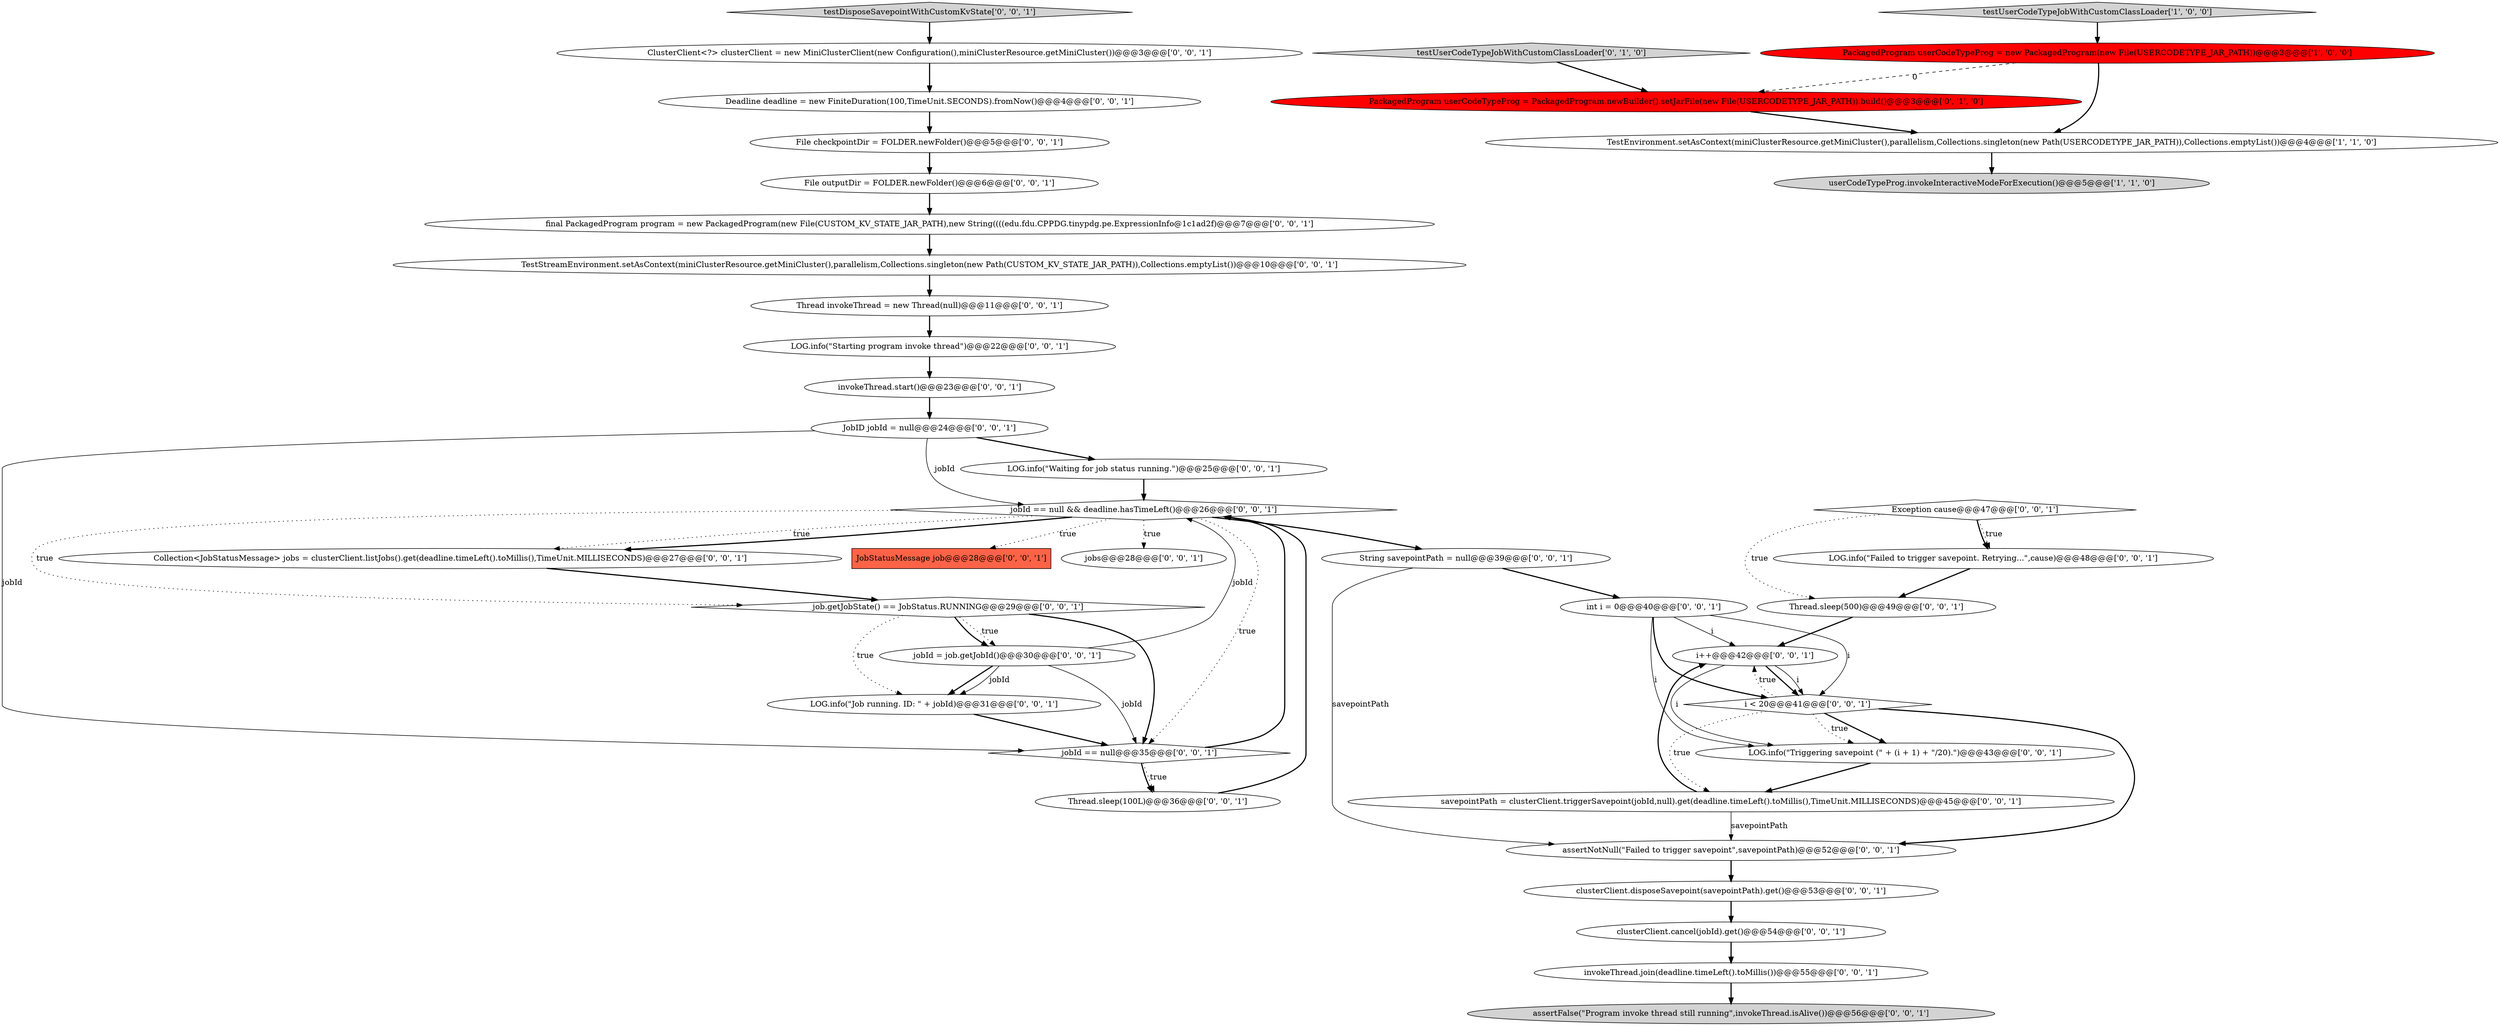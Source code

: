 digraph {
29 [style = filled, label = "testDisposeSavepointWithCustomKvState['0', '0', '1']", fillcolor = lightgray, shape = diamond image = "AAA0AAABBB3BBB"];
9 [style = filled, label = "i++@@@42@@@['0', '0', '1']", fillcolor = white, shape = ellipse image = "AAA0AAABBB3BBB"];
16 [style = filled, label = "Deadline deadline = new FiniteDuration(100,TimeUnit.SECONDS).fromNow()@@@4@@@['0', '0', '1']", fillcolor = white, shape = ellipse image = "AAA0AAABBB3BBB"];
32 [style = filled, label = "LOG.info(\"Waiting for job status running.\")@@@25@@@['0', '0', '1']", fillcolor = white, shape = ellipse image = "AAA0AAABBB3BBB"];
5 [style = filled, label = "testUserCodeTypeJobWithCustomClassLoader['0', '1', '0']", fillcolor = lightgray, shape = diamond image = "AAA0AAABBB2BBB"];
6 [style = filled, label = "int i = 0@@@40@@@['0', '0', '1']", fillcolor = white, shape = ellipse image = "AAA0AAABBB3BBB"];
21 [style = filled, label = "clusterClient.cancel(jobId).get()@@@54@@@['0', '0', '1']", fillcolor = white, shape = ellipse image = "AAA0AAABBB3BBB"];
30 [style = filled, label = "Thread.sleep(500)@@@49@@@['0', '0', '1']", fillcolor = white, shape = ellipse image = "AAA0AAABBB3BBB"];
39 [style = filled, label = "ClusterClient<?> clusterClient = new MiniClusterClient(new Configuration(),miniClusterResource.getMiniCluster())@@@3@@@['0', '0', '1']", fillcolor = white, shape = ellipse image = "AAA0AAABBB3BBB"];
22 [style = filled, label = "i < 20@@@41@@@['0', '0', '1']", fillcolor = white, shape = diamond image = "AAA0AAABBB3BBB"];
31 [style = filled, label = "jobId == null@@@35@@@['0', '0', '1']", fillcolor = white, shape = diamond image = "AAA0AAABBB3BBB"];
27 [style = filled, label = "LOG.info(\"Starting program invoke thread\")@@@22@@@['0', '0', '1']", fillcolor = white, shape = ellipse image = "AAA0AAABBB3BBB"];
19 [style = filled, label = "Collection<JobStatusMessage> jobs = clusterClient.listJobs().get(deadline.timeLeft().toMillis(),TimeUnit.MILLISECONDS)@@@27@@@['0', '0', '1']", fillcolor = white, shape = ellipse image = "AAA0AAABBB3BBB"];
25 [style = filled, label = "LOG.info(\"Triggering savepoint (\" + (i + 1) + \"/20).\")@@@43@@@['0', '0', '1']", fillcolor = white, shape = ellipse image = "AAA0AAABBB3BBB"];
35 [style = filled, label = "job.getJobState() == JobStatus.RUNNING@@@29@@@['0', '0', '1']", fillcolor = white, shape = diamond image = "AAA0AAABBB3BBB"];
34 [style = filled, label = "final PackagedProgram program = new PackagedProgram(new File(CUSTOM_KV_STATE_JAR_PATH),new String((((edu.fdu.CPPDG.tinypdg.pe.ExpressionInfo@1c1ad2f)@@@7@@@['0', '0', '1']", fillcolor = white, shape = ellipse image = "AAA0AAABBB3BBB"];
37 [style = filled, label = "LOG.info(\"Job running. ID: \" + jobId)@@@31@@@['0', '0', '1']", fillcolor = white, shape = ellipse image = "AAA0AAABBB3BBB"];
10 [style = filled, label = "clusterClient.disposeSavepoint(savepointPath).get()@@@53@@@['0', '0', '1']", fillcolor = white, shape = ellipse image = "AAA0AAABBB3BBB"];
3 [style = filled, label = "testUserCodeTypeJobWithCustomClassLoader['1', '0', '0']", fillcolor = lightgray, shape = diamond image = "AAA0AAABBB1BBB"];
15 [style = filled, label = "TestStreamEnvironment.setAsContext(miniClusterResource.getMiniCluster(),parallelism,Collections.singleton(new Path(CUSTOM_KV_STATE_JAR_PATH)),Collections.emptyList())@@@10@@@['0', '0', '1']", fillcolor = white, shape = ellipse image = "AAA0AAABBB3BBB"];
12 [style = filled, label = "invokeThread.start()@@@23@@@['0', '0', '1']", fillcolor = white, shape = ellipse image = "AAA0AAABBB3BBB"];
20 [style = filled, label = "jobId = job.getJobId()@@@30@@@['0', '0', '1']", fillcolor = white, shape = ellipse image = "AAA0AAABBB3BBB"];
24 [style = filled, label = "JobStatusMessage job@@@28@@@['0', '0', '1']", fillcolor = tomato, shape = box image = "AAA0AAABBB3BBB"];
8 [style = filled, label = "File checkpointDir = FOLDER.newFolder()@@@5@@@['0', '0', '1']", fillcolor = white, shape = ellipse image = "AAA0AAABBB3BBB"];
17 [style = filled, label = "savepointPath = clusterClient.triggerSavepoint(jobId,null).get(deadline.timeLeft().toMillis(),TimeUnit.MILLISECONDS)@@@45@@@['0', '0', '1']", fillcolor = white, shape = ellipse image = "AAA0AAABBB3BBB"];
1 [style = filled, label = "TestEnvironment.setAsContext(miniClusterResource.getMiniCluster(),parallelism,Collections.singleton(new Path(USERCODETYPE_JAR_PATH)),Collections.emptyList())@@@4@@@['1', '1', '0']", fillcolor = white, shape = ellipse image = "AAA0AAABBB1BBB"];
2 [style = filled, label = "userCodeTypeProg.invokeInteractiveModeForExecution()@@@5@@@['1', '1', '0']", fillcolor = lightgray, shape = ellipse image = "AAA0AAABBB1BBB"];
26 [style = filled, label = "jobs@@@28@@@['0', '0', '1']", fillcolor = white, shape = ellipse image = "AAA0AAABBB3BBB"];
11 [style = filled, label = "invokeThread.join(deadline.timeLeft().toMillis())@@@55@@@['0', '0', '1']", fillcolor = white, shape = ellipse image = "AAA0AAABBB3BBB"];
36 [style = filled, label = "assertFalse(\"Program invoke thread still running\",invokeThread.isAlive())@@@56@@@['0', '0', '1']", fillcolor = lightgray, shape = ellipse image = "AAA0AAABBB3BBB"];
7 [style = filled, label = "File outputDir = FOLDER.newFolder()@@@6@@@['0', '0', '1']", fillcolor = white, shape = ellipse image = "AAA0AAABBB3BBB"];
40 [style = filled, label = "Thread.sleep(100L)@@@36@@@['0', '0', '1']", fillcolor = white, shape = ellipse image = "AAA0AAABBB3BBB"];
4 [style = filled, label = "PackagedProgram userCodeTypeProg = PackagedProgram.newBuilder().setJarFile(new File(USERCODETYPE_JAR_PATH)).build()@@@3@@@['0', '1', '0']", fillcolor = red, shape = ellipse image = "AAA1AAABBB2BBB"];
13 [style = filled, label = "JobID jobId = null@@@24@@@['0', '0', '1']", fillcolor = white, shape = ellipse image = "AAA0AAABBB3BBB"];
28 [style = filled, label = "Thread invokeThread = new Thread(null)@@@11@@@['0', '0', '1']", fillcolor = white, shape = ellipse image = "AAA0AAABBB3BBB"];
33 [style = filled, label = "assertNotNull(\"Failed to trigger savepoint\",savepointPath)@@@52@@@['0', '0', '1']", fillcolor = white, shape = ellipse image = "AAA0AAABBB3BBB"];
38 [style = filled, label = "Exception cause@@@47@@@['0', '0', '1']", fillcolor = white, shape = diamond image = "AAA0AAABBB3BBB"];
14 [style = filled, label = "String savepointPath = null@@@39@@@['0', '0', '1']", fillcolor = white, shape = ellipse image = "AAA0AAABBB3BBB"];
0 [style = filled, label = "PackagedProgram userCodeTypeProg = new PackagedProgram(new File(USERCODETYPE_JAR_PATH))@@@3@@@['1', '0', '0']", fillcolor = red, shape = ellipse image = "AAA1AAABBB1BBB"];
18 [style = filled, label = "LOG.info(\"Failed to trigger savepoint. Retrying...\",cause)@@@48@@@['0', '0', '1']", fillcolor = white, shape = ellipse image = "AAA0AAABBB3BBB"];
23 [style = filled, label = "jobId == null && deadline.hasTimeLeft()@@@26@@@['0', '0', '1']", fillcolor = white, shape = diamond image = "AAA0AAABBB3BBB"];
9->22 [style = bold, label=""];
35->20 [style = dotted, label="true"];
35->31 [style = bold, label=""];
22->25 [style = bold, label=""];
6->9 [style = solid, label="i"];
17->33 [style = solid, label="savepointPath"];
22->33 [style = bold, label=""];
39->16 [style = bold, label=""];
13->32 [style = bold, label=""];
32->23 [style = bold, label=""];
31->23 [style = bold, label=""];
14->33 [style = solid, label="savepointPath"];
27->12 [style = bold, label=""];
16->8 [style = bold, label=""];
9->22 [style = solid, label="i"];
6->22 [style = bold, label=""];
35->20 [style = bold, label=""];
29->39 [style = bold, label=""];
31->40 [style = dotted, label="true"];
17->9 [style = bold, label=""];
22->25 [style = dotted, label="true"];
20->23 [style = solid, label="jobId"];
34->15 [style = bold, label=""];
18->30 [style = bold, label=""];
20->31 [style = solid, label="jobId"];
30->9 [style = bold, label=""];
33->10 [style = bold, label=""];
0->4 [style = dashed, label="0"];
10->21 [style = bold, label=""];
23->19 [style = dotted, label="true"];
13->23 [style = solid, label="jobId"];
25->17 [style = bold, label=""];
11->36 [style = bold, label=""];
9->25 [style = solid, label="i"];
40->23 [style = bold, label=""];
3->0 [style = bold, label=""];
8->7 [style = bold, label=""];
38->18 [style = dotted, label="true"];
38->30 [style = dotted, label="true"];
23->14 [style = bold, label=""];
12->13 [style = bold, label=""];
38->18 [style = bold, label=""];
23->26 [style = dotted, label="true"];
7->34 [style = bold, label=""];
6->25 [style = solid, label="i"];
15->28 [style = bold, label=""];
37->31 [style = bold, label=""];
21->11 [style = bold, label=""];
0->1 [style = bold, label=""];
23->19 [style = bold, label=""];
19->35 [style = bold, label=""];
5->4 [style = bold, label=""];
20->37 [style = bold, label=""];
23->35 [style = dotted, label="true"];
31->40 [style = bold, label=""];
22->17 [style = dotted, label="true"];
6->22 [style = solid, label="i"];
4->1 [style = bold, label=""];
1->2 [style = bold, label=""];
35->37 [style = dotted, label="true"];
28->27 [style = bold, label=""];
22->9 [style = dotted, label="true"];
13->31 [style = solid, label="jobId"];
23->31 [style = dotted, label="true"];
20->37 [style = solid, label="jobId"];
23->24 [style = dotted, label="true"];
14->6 [style = bold, label=""];
}
